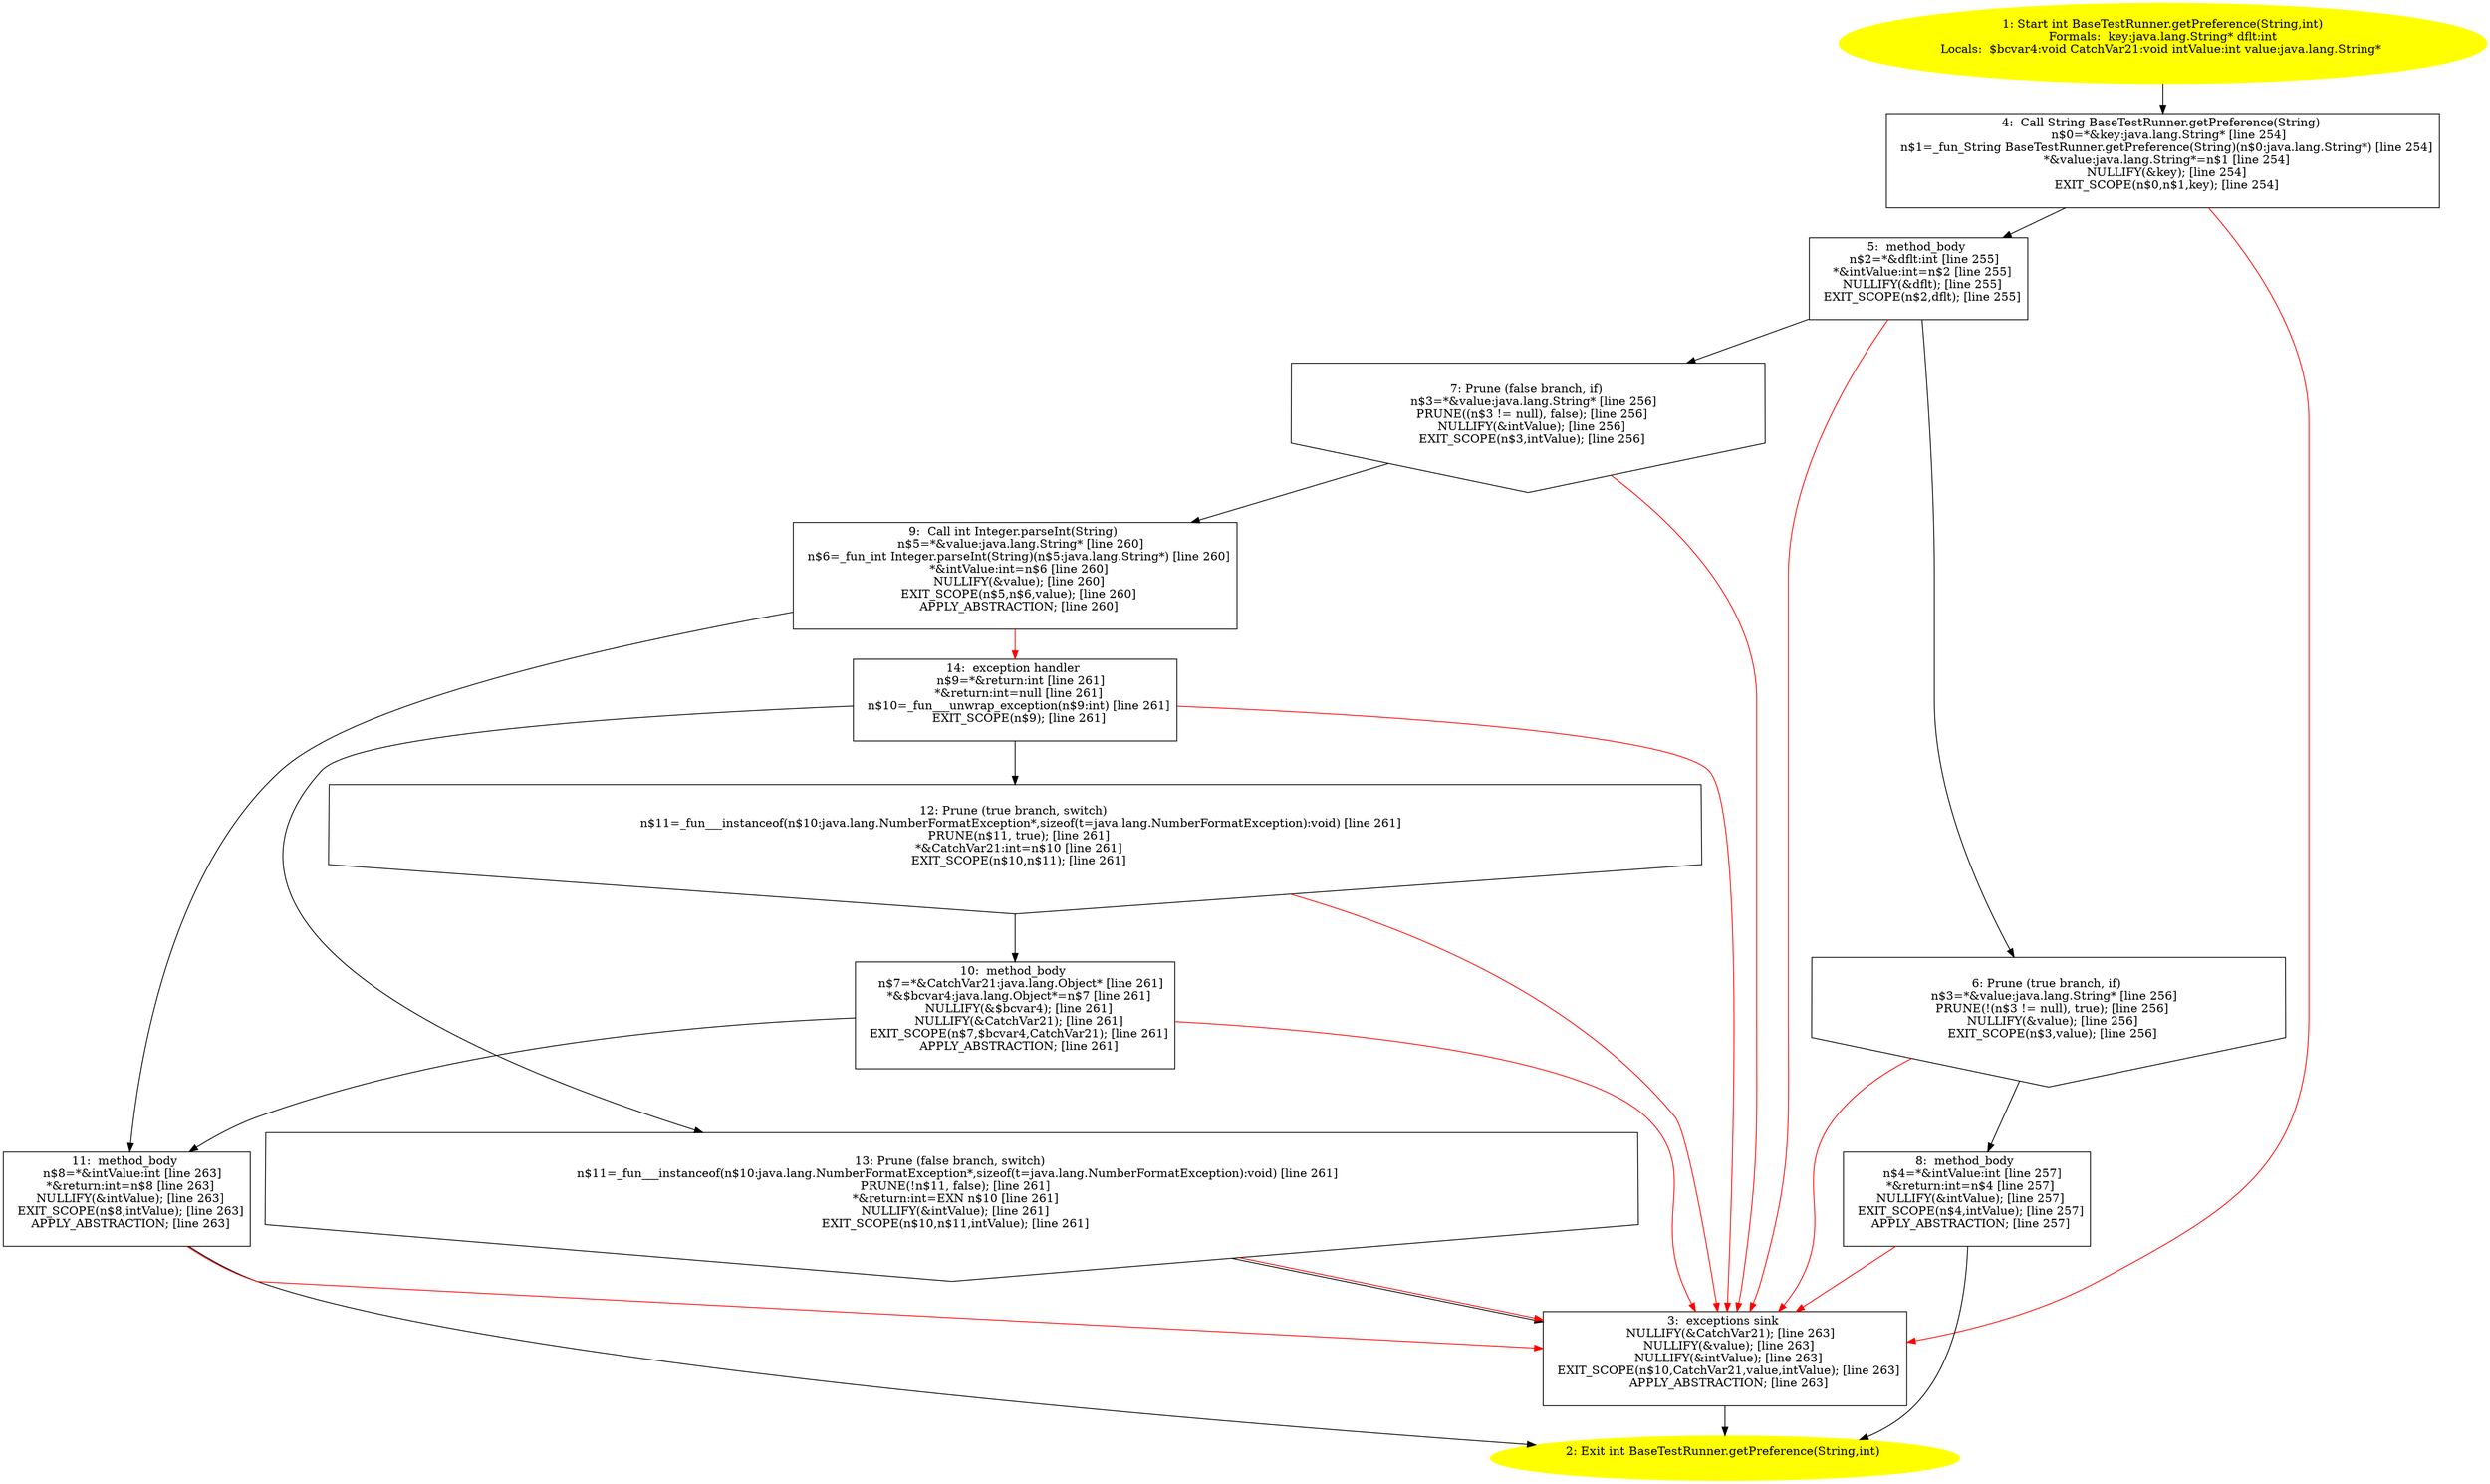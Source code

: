 /* @generated */
digraph cfg {
"junit.runner.BaseTestRunner.getPreference(java.lang.String,int):int.c3352e289d5921ef748145583d5fbce6_1" [label="1: Start int BaseTestRunner.getPreference(String,int)\nFormals:  key:java.lang.String* dflt:int\nLocals:  $bcvar4:void CatchVar21:void intValue:int value:java.lang.String* \n  " color=yellow style=filled]
	

	 "junit.runner.BaseTestRunner.getPreference(java.lang.String,int):int.c3352e289d5921ef748145583d5fbce6_1" -> "junit.runner.BaseTestRunner.getPreference(java.lang.String,int):int.c3352e289d5921ef748145583d5fbce6_4" ;
"junit.runner.BaseTestRunner.getPreference(java.lang.String,int):int.c3352e289d5921ef748145583d5fbce6_2" [label="2: Exit int BaseTestRunner.getPreference(String,int) \n  " color=yellow style=filled]
	

"junit.runner.BaseTestRunner.getPreference(java.lang.String,int):int.c3352e289d5921ef748145583d5fbce6_3" [label="3:  exceptions sink \n   NULLIFY(&CatchVar21); [line 263]\n  NULLIFY(&value); [line 263]\n  NULLIFY(&intValue); [line 263]\n  EXIT_SCOPE(n$10,CatchVar21,value,intValue); [line 263]\n  APPLY_ABSTRACTION; [line 263]\n " shape="box"]
	

	 "junit.runner.BaseTestRunner.getPreference(java.lang.String,int):int.c3352e289d5921ef748145583d5fbce6_3" -> "junit.runner.BaseTestRunner.getPreference(java.lang.String,int):int.c3352e289d5921ef748145583d5fbce6_2" ;
"junit.runner.BaseTestRunner.getPreference(java.lang.String,int):int.c3352e289d5921ef748145583d5fbce6_4" [label="4:  Call String BaseTestRunner.getPreference(String) \n   n$0=*&key:java.lang.String* [line 254]\n  n$1=_fun_String BaseTestRunner.getPreference(String)(n$0:java.lang.String*) [line 254]\n  *&value:java.lang.String*=n$1 [line 254]\n  NULLIFY(&key); [line 254]\n  EXIT_SCOPE(n$0,n$1,key); [line 254]\n " shape="box"]
	

	 "junit.runner.BaseTestRunner.getPreference(java.lang.String,int):int.c3352e289d5921ef748145583d5fbce6_4" -> "junit.runner.BaseTestRunner.getPreference(java.lang.String,int):int.c3352e289d5921ef748145583d5fbce6_5" ;
	 "junit.runner.BaseTestRunner.getPreference(java.lang.String,int):int.c3352e289d5921ef748145583d5fbce6_4" -> "junit.runner.BaseTestRunner.getPreference(java.lang.String,int):int.c3352e289d5921ef748145583d5fbce6_3" [color="red" ];
"junit.runner.BaseTestRunner.getPreference(java.lang.String,int):int.c3352e289d5921ef748145583d5fbce6_5" [label="5:  method_body \n   n$2=*&dflt:int [line 255]\n  *&intValue:int=n$2 [line 255]\n  NULLIFY(&dflt); [line 255]\n  EXIT_SCOPE(n$2,dflt); [line 255]\n " shape="box"]
	

	 "junit.runner.BaseTestRunner.getPreference(java.lang.String,int):int.c3352e289d5921ef748145583d5fbce6_5" -> "junit.runner.BaseTestRunner.getPreference(java.lang.String,int):int.c3352e289d5921ef748145583d5fbce6_6" ;
	 "junit.runner.BaseTestRunner.getPreference(java.lang.String,int):int.c3352e289d5921ef748145583d5fbce6_5" -> "junit.runner.BaseTestRunner.getPreference(java.lang.String,int):int.c3352e289d5921ef748145583d5fbce6_7" ;
	 "junit.runner.BaseTestRunner.getPreference(java.lang.String,int):int.c3352e289d5921ef748145583d5fbce6_5" -> "junit.runner.BaseTestRunner.getPreference(java.lang.String,int):int.c3352e289d5921ef748145583d5fbce6_3" [color="red" ];
"junit.runner.BaseTestRunner.getPreference(java.lang.String,int):int.c3352e289d5921ef748145583d5fbce6_6" [label="6: Prune (true branch, if) \n   n$3=*&value:java.lang.String* [line 256]\n  PRUNE(!(n$3 != null), true); [line 256]\n  NULLIFY(&value); [line 256]\n  EXIT_SCOPE(n$3,value); [line 256]\n " shape="invhouse"]
	

	 "junit.runner.BaseTestRunner.getPreference(java.lang.String,int):int.c3352e289d5921ef748145583d5fbce6_6" -> "junit.runner.BaseTestRunner.getPreference(java.lang.String,int):int.c3352e289d5921ef748145583d5fbce6_8" ;
	 "junit.runner.BaseTestRunner.getPreference(java.lang.String,int):int.c3352e289d5921ef748145583d5fbce6_6" -> "junit.runner.BaseTestRunner.getPreference(java.lang.String,int):int.c3352e289d5921ef748145583d5fbce6_3" [color="red" ];
"junit.runner.BaseTestRunner.getPreference(java.lang.String,int):int.c3352e289d5921ef748145583d5fbce6_7" [label="7: Prune (false branch, if) \n   n$3=*&value:java.lang.String* [line 256]\n  PRUNE((n$3 != null), false); [line 256]\n  NULLIFY(&intValue); [line 256]\n  EXIT_SCOPE(n$3,intValue); [line 256]\n " shape="invhouse"]
	

	 "junit.runner.BaseTestRunner.getPreference(java.lang.String,int):int.c3352e289d5921ef748145583d5fbce6_7" -> "junit.runner.BaseTestRunner.getPreference(java.lang.String,int):int.c3352e289d5921ef748145583d5fbce6_9" ;
	 "junit.runner.BaseTestRunner.getPreference(java.lang.String,int):int.c3352e289d5921ef748145583d5fbce6_7" -> "junit.runner.BaseTestRunner.getPreference(java.lang.String,int):int.c3352e289d5921ef748145583d5fbce6_3" [color="red" ];
"junit.runner.BaseTestRunner.getPreference(java.lang.String,int):int.c3352e289d5921ef748145583d5fbce6_8" [label="8:  method_body \n   n$4=*&intValue:int [line 257]\n  *&return:int=n$4 [line 257]\n  NULLIFY(&intValue); [line 257]\n  EXIT_SCOPE(n$4,intValue); [line 257]\n  APPLY_ABSTRACTION; [line 257]\n " shape="box"]
	

	 "junit.runner.BaseTestRunner.getPreference(java.lang.String,int):int.c3352e289d5921ef748145583d5fbce6_8" -> "junit.runner.BaseTestRunner.getPreference(java.lang.String,int):int.c3352e289d5921ef748145583d5fbce6_2" ;
	 "junit.runner.BaseTestRunner.getPreference(java.lang.String,int):int.c3352e289d5921ef748145583d5fbce6_8" -> "junit.runner.BaseTestRunner.getPreference(java.lang.String,int):int.c3352e289d5921ef748145583d5fbce6_3" [color="red" ];
"junit.runner.BaseTestRunner.getPreference(java.lang.String,int):int.c3352e289d5921ef748145583d5fbce6_9" [label="9:  Call int Integer.parseInt(String) \n   n$5=*&value:java.lang.String* [line 260]\n  n$6=_fun_int Integer.parseInt(String)(n$5:java.lang.String*) [line 260]\n  *&intValue:int=n$6 [line 260]\n  NULLIFY(&value); [line 260]\n  EXIT_SCOPE(n$5,n$6,value); [line 260]\n  APPLY_ABSTRACTION; [line 260]\n " shape="box"]
	

	 "junit.runner.BaseTestRunner.getPreference(java.lang.String,int):int.c3352e289d5921ef748145583d5fbce6_9" -> "junit.runner.BaseTestRunner.getPreference(java.lang.String,int):int.c3352e289d5921ef748145583d5fbce6_11" ;
	 "junit.runner.BaseTestRunner.getPreference(java.lang.String,int):int.c3352e289d5921ef748145583d5fbce6_9" -> "junit.runner.BaseTestRunner.getPreference(java.lang.String,int):int.c3352e289d5921ef748145583d5fbce6_14" [color="red" ];
"junit.runner.BaseTestRunner.getPreference(java.lang.String,int):int.c3352e289d5921ef748145583d5fbce6_10" [label="10:  method_body \n   n$7=*&CatchVar21:java.lang.Object* [line 261]\n  *&$bcvar4:java.lang.Object*=n$7 [line 261]\n  NULLIFY(&$bcvar4); [line 261]\n  NULLIFY(&CatchVar21); [line 261]\n  EXIT_SCOPE(n$7,$bcvar4,CatchVar21); [line 261]\n  APPLY_ABSTRACTION; [line 261]\n " shape="box"]
	

	 "junit.runner.BaseTestRunner.getPreference(java.lang.String,int):int.c3352e289d5921ef748145583d5fbce6_10" -> "junit.runner.BaseTestRunner.getPreference(java.lang.String,int):int.c3352e289d5921ef748145583d5fbce6_11" ;
	 "junit.runner.BaseTestRunner.getPreference(java.lang.String,int):int.c3352e289d5921ef748145583d5fbce6_10" -> "junit.runner.BaseTestRunner.getPreference(java.lang.String,int):int.c3352e289d5921ef748145583d5fbce6_3" [color="red" ];
"junit.runner.BaseTestRunner.getPreference(java.lang.String,int):int.c3352e289d5921ef748145583d5fbce6_11" [label="11:  method_body \n   n$8=*&intValue:int [line 263]\n  *&return:int=n$8 [line 263]\n  NULLIFY(&intValue); [line 263]\n  EXIT_SCOPE(n$8,intValue); [line 263]\n  APPLY_ABSTRACTION; [line 263]\n " shape="box"]
	

	 "junit.runner.BaseTestRunner.getPreference(java.lang.String,int):int.c3352e289d5921ef748145583d5fbce6_11" -> "junit.runner.BaseTestRunner.getPreference(java.lang.String,int):int.c3352e289d5921ef748145583d5fbce6_2" ;
	 "junit.runner.BaseTestRunner.getPreference(java.lang.String,int):int.c3352e289d5921ef748145583d5fbce6_11" -> "junit.runner.BaseTestRunner.getPreference(java.lang.String,int):int.c3352e289d5921ef748145583d5fbce6_3" [color="red" ];
"junit.runner.BaseTestRunner.getPreference(java.lang.String,int):int.c3352e289d5921ef748145583d5fbce6_12" [label="12: Prune (true branch, switch) \n   n$11=_fun___instanceof(n$10:java.lang.NumberFormatException*,sizeof(t=java.lang.NumberFormatException):void) [line 261]\n  PRUNE(n$11, true); [line 261]\n  *&CatchVar21:int=n$10 [line 261]\n  EXIT_SCOPE(n$10,n$11); [line 261]\n " shape="invhouse"]
	

	 "junit.runner.BaseTestRunner.getPreference(java.lang.String,int):int.c3352e289d5921ef748145583d5fbce6_12" -> "junit.runner.BaseTestRunner.getPreference(java.lang.String,int):int.c3352e289d5921ef748145583d5fbce6_10" ;
	 "junit.runner.BaseTestRunner.getPreference(java.lang.String,int):int.c3352e289d5921ef748145583d5fbce6_12" -> "junit.runner.BaseTestRunner.getPreference(java.lang.String,int):int.c3352e289d5921ef748145583d5fbce6_3" [color="red" ];
"junit.runner.BaseTestRunner.getPreference(java.lang.String,int):int.c3352e289d5921ef748145583d5fbce6_13" [label="13: Prune (false branch, switch) \n   n$11=_fun___instanceof(n$10:java.lang.NumberFormatException*,sizeof(t=java.lang.NumberFormatException):void) [line 261]\n  PRUNE(!n$11, false); [line 261]\n  *&return:int=EXN n$10 [line 261]\n  NULLIFY(&intValue); [line 261]\n  EXIT_SCOPE(n$10,n$11,intValue); [line 261]\n " shape="invhouse"]
	

	 "junit.runner.BaseTestRunner.getPreference(java.lang.String,int):int.c3352e289d5921ef748145583d5fbce6_13" -> "junit.runner.BaseTestRunner.getPreference(java.lang.String,int):int.c3352e289d5921ef748145583d5fbce6_3" ;
	 "junit.runner.BaseTestRunner.getPreference(java.lang.String,int):int.c3352e289d5921ef748145583d5fbce6_13" -> "junit.runner.BaseTestRunner.getPreference(java.lang.String,int):int.c3352e289d5921ef748145583d5fbce6_3" [color="red" ];
"junit.runner.BaseTestRunner.getPreference(java.lang.String,int):int.c3352e289d5921ef748145583d5fbce6_14" [label="14:  exception handler \n   n$9=*&return:int [line 261]\n  *&return:int=null [line 261]\n  n$10=_fun___unwrap_exception(n$9:int) [line 261]\n  EXIT_SCOPE(n$9); [line 261]\n " shape="box"]
	

	 "junit.runner.BaseTestRunner.getPreference(java.lang.String,int):int.c3352e289d5921ef748145583d5fbce6_14" -> "junit.runner.BaseTestRunner.getPreference(java.lang.String,int):int.c3352e289d5921ef748145583d5fbce6_12" ;
	 "junit.runner.BaseTestRunner.getPreference(java.lang.String,int):int.c3352e289d5921ef748145583d5fbce6_14" -> "junit.runner.BaseTestRunner.getPreference(java.lang.String,int):int.c3352e289d5921ef748145583d5fbce6_13" ;
	 "junit.runner.BaseTestRunner.getPreference(java.lang.String,int):int.c3352e289d5921ef748145583d5fbce6_14" -> "junit.runner.BaseTestRunner.getPreference(java.lang.String,int):int.c3352e289d5921ef748145583d5fbce6_3" [color="red" ];
}

